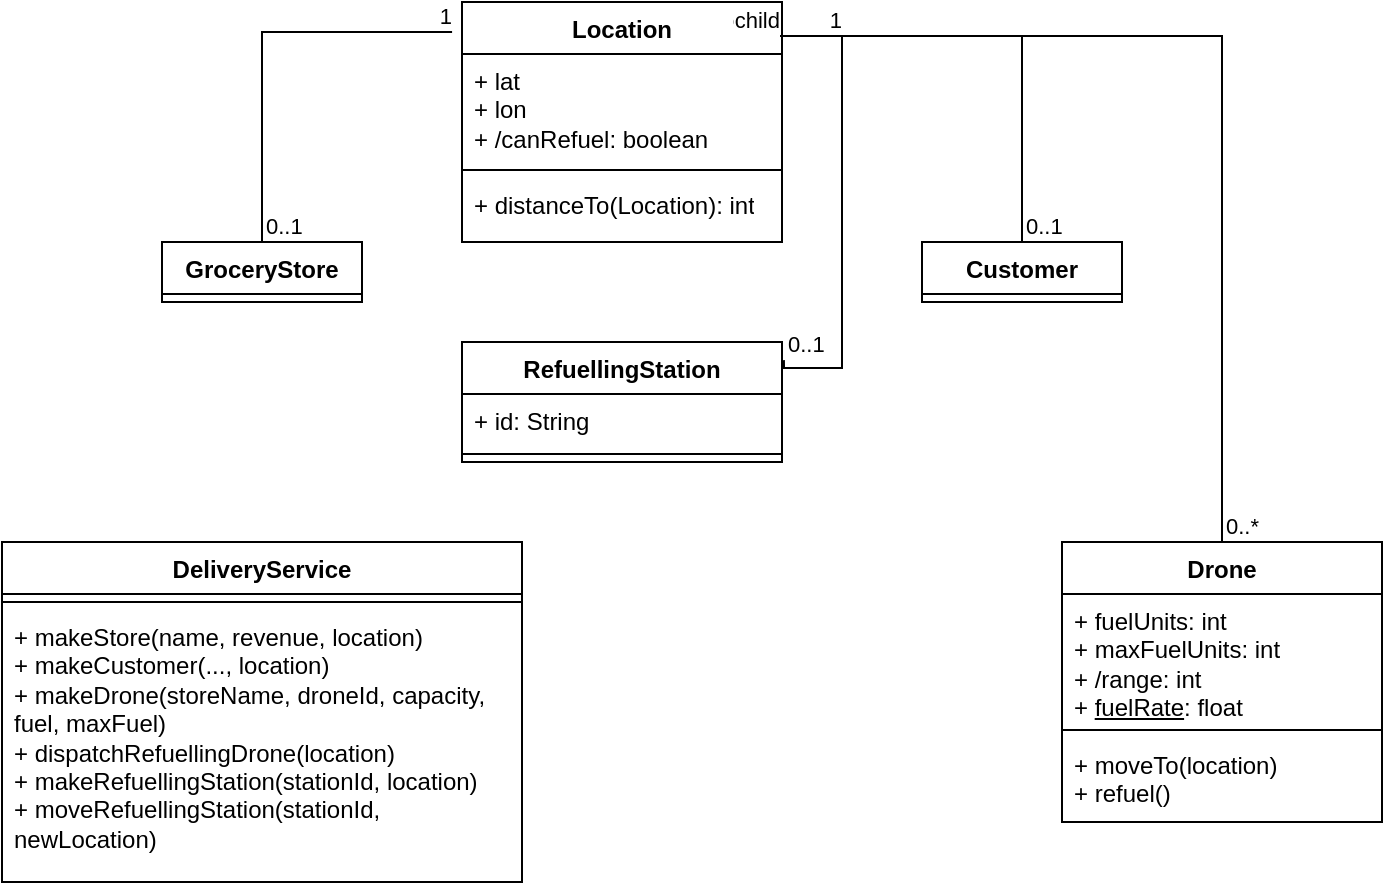 <mxfile version="21.6.2" type="onedrive">
  <diagram id="C5RBs43oDa-KdzZeNtuy" name="Page-1">
    <mxGraphModel grid="1" page="1" gridSize="10" guides="1" tooltips="1" connect="1" arrows="1" fold="1" pageScale="1" pageWidth="827" pageHeight="1169" math="0" shadow="0">
      <root>
        <mxCell id="WIyWlLk6GJQsqaUBKTNV-0" />
        <mxCell id="WIyWlLk6GJQsqaUBKTNV-1" parent="WIyWlLk6GJQsqaUBKTNV-0" />
        <mxCell id="bd57P-mn6Sx3Fxpfd16K-0" value="GroceryStore" style="swimlane;fontStyle=1;align=center;verticalAlign=top;childLayout=stackLayout;horizontal=1;startSize=26;horizontalStack=0;resizeParent=1;resizeParentMax=0;resizeLast=0;collapsible=1;marginBottom=0;whiteSpace=wrap;html=1;" collapsed="1" vertex="1" parent="WIyWlLk6GJQsqaUBKTNV-1">
          <mxGeometry x="150" y="160" width="100" height="30" as="geometry">
            <mxRectangle x="150" y="160" width="160" height="86" as="alternateBounds" />
          </mxGeometry>
        </mxCell>
        <mxCell id="bd57P-mn6Sx3Fxpfd16K-1" value="+ field: type" style="text;strokeColor=none;fillColor=none;align=left;verticalAlign=top;spacingLeft=4;spacingRight=4;overflow=hidden;rotatable=0;points=[[0,0.5],[1,0.5]];portConstraint=eastwest;whiteSpace=wrap;html=1;" vertex="1" parent="bd57P-mn6Sx3Fxpfd16K-0">
          <mxGeometry y="26" width="160" height="26" as="geometry" />
        </mxCell>
        <mxCell id="bd57P-mn6Sx3Fxpfd16K-2" value="" style="line;strokeWidth=1;fillColor=none;align=left;verticalAlign=middle;spacingTop=-1;spacingLeft=3;spacingRight=3;rotatable=0;labelPosition=right;points=[];portConstraint=eastwest;strokeColor=inherit;" vertex="1" parent="bd57P-mn6Sx3Fxpfd16K-0">
          <mxGeometry y="52" width="160" height="8" as="geometry" />
        </mxCell>
        <mxCell id="bd57P-mn6Sx3Fxpfd16K-3" value="+ method(type): type" style="text;strokeColor=none;fillColor=none;align=left;verticalAlign=top;spacingLeft=4;spacingRight=4;overflow=hidden;rotatable=0;points=[[0,0.5],[1,0.5]];portConstraint=eastwest;whiteSpace=wrap;html=1;" vertex="1" parent="bd57P-mn6Sx3Fxpfd16K-0">
          <mxGeometry y="60" width="160" height="26" as="geometry" />
        </mxCell>
        <mxCell id="bd57P-mn6Sx3Fxpfd16K-4" value="Customer" style="swimlane;fontStyle=1;align=center;verticalAlign=top;childLayout=stackLayout;horizontal=1;startSize=26;horizontalStack=0;resizeParent=1;resizeParentMax=0;resizeLast=0;collapsible=1;marginBottom=0;whiteSpace=wrap;html=1;" collapsed="1" vertex="1" parent="WIyWlLk6GJQsqaUBKTNV-1">
          <mxGeometry x="530" y="160" width="100" height="30" as="geometry">
            <mxRectangle x="520" y="120" width="160" height="60" as="alternateBounds" />
          </mxGeometry>
        </mxCell>
        <mxCell id="bd57P-mn6Sx3Fxpfd16K-6" value="" style="line;strokeWidth=1;fillColor=none;align=left;verticalAlign=middle;spacingTop=-1;spacingLeft=3;spacingRight=3;rotatable=0;labelPosition=right;points=[];portConstraint=eastwest;strokeColor=inherit;" vertex="1" parent="bd57P-mn6Sx3Fxpfd16K-4">
          <mxGeometry y="26" width="160" height="8" as="geometry" />
        </mxCell>
        <mxCell id="bd57P-mn6Sx3Fxpfd16K-7" value="+ method(type): type" style="text;strokeColor=none;fillColor=none;align=left;verticalAlign=top;spacingLeft=4;spacingRight=4;overflow=hidden;rotatable=0;points=[[0,0.5],[1,0.5]];portConstraint=eastwest;whiteSpace=wrap;html=1;" vertex="1" parent="bd57P-mn6Sx3Fxpfd16K-4">
          <mxGeometry y="34" width="160" height="26" as="geometry" />
        </mxCell>
        <mxCell id="bd57P-mn6Sx3Fxpfd16K-8" value="Location" style="swimlane;fontStyle=1;align=center;verticalAlign=top;childLayout=stackLayout;horizontal=1;startSize=26;horizontalStack=0;resizeParent=1;resizeParentMax=0;resizeLast=0;collapsible=1;marginBottom=0;whiteSpace=wrap;html=1;" vertex="1" parent="WIyWlLk6GJQsqaUBKTNV-1">
          <mxGeometry x="300" y="40" width="160" height="120" as="geometry">
            <mxRectangle x="350" y="60" width="100" height="30" as="alternateBounds" />
          </mxGeometry>
        </mxCell>
        <mxCell id="bd57P-mn6Sx3Fxpfd16K-9" value="+ lat&lt;br&gt;+ lon&lt;br&gt;+ /canRefuel: boolean" style="text;strokeColor=none;fillColor=none;align=left;verticalAlign=top;spacingLeft=4;spacingRight=4;overflow=hidden;rotatable=0;points=[[0,0.5],[1,0.5]];portConstraint=eastwest;whiteSpace=wrap;html=1;" vertex="1" parent="bd57P-mn6Sx3Fxpfd16K-8">
          <mxGeometry y="26" width="160" height="54" as="geometry" />
        </mxCell>
        <mxCell id="bd57P-mn6Sx3Fxpfd16K-10" value="" style="line;strokeWidth=1;fillColor=none;align=left;verticalAlign=middle;spacingTop=-1;spacingLeft=3;spacingRight=3;rotatable=0;labelPosition=right;points=[];portConstraint=eastwest;strokeColor=inherit;" vertex="1" parent="bd57P-mn6Sx3Fxpfd16K-8">
          <mxGeometry y="80" width="160" height="8" as="geometry" />
        </mxCell>
        <mxCell id="bd57P-mn6Sx3Fxpfd16K-11" value="+ distanceTo(Location): int" style="text;strokeColor=none;fillColor=none;align=left;verticalAlign=top;spacingLeft=4;spacingRight=4;overflow=hidden;rotatable=0;points=[[0,0.5],[1,0.5]];portConstraint=eastwest;whiteSpace=wrap;html=1;" vertex="1" parent="bd57P-mn6Sx3Fxpfd16K-8">
          <mxGeometry y="88" width="160" height="32" as="geometry" />
        </mxCell>
        <mxCell id="bd57P-mn6Sx3Fxpfd16K-12" value="" style="endArrow=none;html=1;edgeStyle=orthogonalEdgeStyle;rounded=0;entryX=-0.031;entryY=0.125;entryDx=0;entryDy=0;entryPerimeter=0;exitX=0.5;exitY=0;exitDx=0;exitDy=0;" edge="1" parent="WIyWlLk6GJQsqaUBKTNV-1" source="bd57P-mn6Sx3Fxpfd16K-0" target="bd57P-mn6Sx3Fxpfd16K-8">
          <mxGeometry relative="1" as="geometry">
            <mxPoint x="110" y="100" as="sourcePoint" />
            <mxPoint x="270" y="100" as="targetPoint" />
          </mxGeometry>
        </mxCell>
        <mxCell id="bd57P-mn6Sx3Fxpfd16K-13" value="0..1" style="edgeLabel;resizable=0;html=1;align=left;verticalAlign=bottom;" connectable="0" vertex="1" parent="bd57P-mn6Sx3Fxpfd16K-12">
          <mxGeometry x="-1" relative="1" as="geometry" />
        </mxCell>
        <mxCell id="bd57P-mn6Sx3Fxpfd16K-14" value="1" style="edgeLabel;resizable=0;html=1;align=right;verticalAlign=bottom;" connectable="0" vertex="1" parent="bd57P-mn6Sx3Fxpfd16K-12">
          <mxGeometry x="1" relative="1" as="geometry" />
        </mxCell>
        <mxCell id="bd57P-mn6Sx3Fxpfd16K-15" value="" style="endArrow=none;html=1;edgeStyle=orthogonalEdgeStyle;rounded=0;exitX=0.5;exitY=0;exitDx=0;exitDy=0;entryX=1.013;entryY=0.142;entryDx=0;entryDy=0;entryPerimeter=0;" edge="1" parent="WIyWlLk6GJQsqaUBKTNV-1" source="bd57P-mn6Sx3Fxpfd16K-4" target="bd57P-mn6Sx3Fxpfd16K-8">
          <mxGeometry relative="1" as="geometry">
            <mxPoint x="610" y="110" as="sourcePoint" />
            <mxPoint x="770" y="110" as="targetPoint" />
          </mxGeometry>
        </mxCell>
        <mxCell id="bd57P-mn6Sx3Fxpfd16K-16" value="0..1" style="edgeLabel;resizable=0;html=1;align=left;verticalAlign=bottom;" connectable="0" vertex="1" parent="bd57P-mn6Sx3Fxpfd16K-15">
          <mxGeometry x="-1" relative="1" as="geometry" />
        </mxCell>
        <mxCell id="bd57P-mn6Sx3Fxpfd16K-17" value="1" style="edgeLabel;resizable=0;html=1;align=right;verticalAlign=bottom;" connectable="0" vertex="1" parent="bd57P-mn6Sx3Fxpfd16K-15">
          <mxGeometry x="1" relative="1" as="geometry">
            <mxPoint x="28" as="offset" />
          </mxGeometry>
        </mxCell>
        <mxCell id="bd57P-mn6Sx3Fxpfd16K-18" value="DeliveryService" style="swimlane;fontStyle=1;align=center;verticalAlign=top;childLayout=stackLayout;horizontal=1;startSize=26;horizontalStack=0;resizeParent=1;resizeParentMax=0;resizeLast=0;collapsible=1;marginBottom=0;whiteSpace=wrap;html=1;" vertex="1" parent="WIyWlLk6GJQsqaUBKTNV-1">
          <mxGeometry x="70" y="310" width="260" height="170" as="geometry" />
        </mxCell>
        <mxCell id="bd57P-mn6Sx3Fxpfd16K-20" value="" style="line;strokeWidth=1;fillColor=none;align=left;verticalAlign=middle;spacingTop=-1;spacingLeft=3;spacingRight=3;rotatable=0;labelPosition=right;points=[];portConstraint=eastwest;strokeColor=inherit;" vertex="1" parent="bd57P-mn6Sx3Fxpfd16K-18">
          <mxGeometry y="26" width="260" height="8" as="geometry" />
        </mxCell>
        <mxCell id="bd57P-mn6Sx3Fxpfd16K-21" value="+ makeStore(name, revenue, location)&lt;br&gt;+&amp;nbsp;makeCustomer(..., location)&lt;br&gt;+&amp;nbsp;makeDrone(storeName, droneId, capacity, fuel, maxFuel)&lt;br&gt;+ dispatchRefuellingDrone(location)&lt;br&gt;+ makeRefuellingStation(stationId, location)&lt;br&gt;+ moveRefuellingStation(stationId, newLocation)" style="text;strokeColor=none;fillColor=none;align=left;verticalAlign=top;spacingLeft=4;spacingRight=4;overflow=hidden;rotatable=0;points=[[0,0.5],[1,0.5]];portConstraint=eastwest;whiteSpace=wrap;html=1;" vertex="1" parent="bd57P-mn6Sx3Fxpfd16K-18">
          <mxGeometry y="34" width="260" height="136" as="geometry" />
        </mxCell>
        <mxCell id="bd57P-mn6Sx3Fxpfd16K-22" value="Drone" style="swimlane;fontStyle=1;align=center;verticalAlign=top;childLayout=stackLayout;horizontal=1;startSize=26;horizontalStack=0;resizeParent=1;resizeParentMax=0;resizeLast=0;collapsible=1;marginBottom=0;whiteSpace=wrap;html=1;" vertex="1" parent="WIyWlLk6GJQsqaUBKTNV-1">
          <mxGeometry x="600" y="310" width="160" height="140" as="geometry" />
        </mxCell>
        <mxCell id="bd57P-mn6Sx3Fxpfd16K-23" value="+ fuelUnits: int&lt;br&gt;+ maxFuelUnits: int&lt;br&gt;+ /range: int&lt;br&gt;+ &lt;u&gt;fuelRate&lt;/u&gt;: float" style="text;strokeColor=none;fillColor=none;align=left;verticalAlign=top;spacingLeft=4;spacingRight=4;overflow=hidden;rotatable=0;points=[[0,0.5],[1,0.5]];portConstraint=eastwest;whiteSpace=wrap;html=1;" vertex="1" parent="bd57P-mn6Sx3Fxpfd16K-22">
          <mxGeometry y="26" width="160" height="64" as="geometry" />
        </mxCell>
        <mxCell id="bd57P-mn6Sx3Fxpfd16K-24" value="" style="line;strokeWidth=1;fillColor=none;align=left;verticalAlign=middle;spacingTop=-1;spacingLeft=3;spacingRight=3;rotatable=0;labelPosition=right;points=[];portConstraint=eastwest;strokeColor=inherit;" vertex="1" parent="bd57P-mn6Sx3Fxpfd16K-22">
          <mxGeometry y="90" width="160" height="8" as="geometry" />
        </mxCell>
        <mxCell id="bd57P-mn6Sx3Fxpfd16K-25" value="+ moveTo(location)&lt;br&gt;+ refuel()" style="text;strokeColor=none;fillColor=none;align=left;verticalAlign=top;spacingLeft=4;spacingRight=4;overflow=hidden;rotatable=0;points=[[0,0.5],[1,0.5]];portConstraint=eastwest;whiteSpace=wrap;html=1;" vertex="1" parent="bd57P-mn6Sx3Fxpfd16K-22">
          <mxGeometry y="98" width="160" height="42" as="geometry" />
        </mxCell>
        <mxCell id="bd57P-mn6Sx3Fxpfd16K-26" value="RefuellingStation" style="swimlane;fontStyle=1;align=center;verticalAlign=top;childLayout=stackLayout;horizontal=1;startSize=26;horizontalStack=0;resizeParent=1;resizeParentMax=0;resizeLast=0;collapsible=1;marginBottom=0;whiteSpace=wrap;html=1;" vertex="1" parent="WIyWlLk6GJQsqaUBKTNV-1">
          <mxGeometry x="300" y="210" width="160" height="60" as="geometry" />
        </mxCell>
        <mxCell id="bd57P-mn6Sx3Fxpfd16K-27" value="+ id: String" style="text;strokeColor=none;fillColor=none;align=left;verticalAlign=top;spacingLeft=4;spacingRight=4;overflow=hidden;rotatable=0;points=[[0,0.5],[1,0.5]];portConstraint=eastwest;whiteSpace=wrap;html=1;" vertex="1" parent="bd57P-mn6Sx3Fxpfd16K-26">
          <mxGeometry y="26" width="160" height="26" as="geometry" />
        </mxCell>
        <mxCell id="bd57P-mn6Sx3Fxpfd16K-28" value="" style="line;strokeWidth=1;fillColor=none;align=left;verticalAlign=middle;spacingTop=-1;spacingLeft=3;spacingRight=3;rotatable=0;labelPosition=right;points=[];portConstraint=eastwest;strokeColor=inherit;" vertex="1" parent="bd57P-mn6Sx3Fxpfd16K-26">
          <mxGeometry y="52" width="160" height="8" as="geometry" />
        </mxCell>
        <mxCell id="bd57P-mn6Sx3Fxpfd16K-30" value="" style="endArrow=none;html=1;edgeStyle=orthogonalEdgeStyle;rounded=0;exitX=1.006;exitY=0.151;exitDx=0;exitDy=0;exitPerimeter=0;entryX=0.994;entryY=0.142;entryDx=0;entryDy=0;entryPerimeter=0;" edge="1" parent="WIyWlLk6GJQsqaUBKTNV-1" source="bd57P-mn6Sx3Fxpfd16K-26" target="bd57P-mn6Sx3Fxpfd16K-8">
          <mxGeometry relative="1" as="geometry">
            <mxPoint x="330" y="300" as="sourcePoint" />
            <mxPoint x="490" y="300" as="targetPoint" />
            <Array as="points">
              <mxPoint x="490" y="223" />
              <mxPoint x="490" y="57" />
            </Array>
          </mxGeometry>
        </mxCell>
        <mxCell id="bd57P-mn6Sx3Fxpfd16K-31" value="0..1" style="edgeLabel;resizable=0;html=1;align=left;verticalAlign=bottom;" connectable="0" vertex="1" parent="bd57P-mn6Sx3Fxpfd16K-30">
          <mxGeometry x="-1" relative="1" as="geometry" />
        </mxCell>
        <mxCell id="bd57P-mn6Sx3Fxpfd16K-32" value="child" style="edgeLabel;resizable=0;html=1;align=right;verticalAlign=bottom;" connectable="0" vertex="1" parent="bd57P-mn6Sx3Fxpfd16K-30">
          <mxGeometry x="1" relative="1" as="geometry" />
        </mxCell>
        <mxCell id="EopfLjzxGW5zrcbr534e-0" value="" style="endArrow=none;html=1;edgeStyle=orthogonalEdgeStyle;rounded=0;exitX=0.5;exitY=0;exitDx=0;exitDy=0;entryX=0.994;entryY=0.142;entryDx=0;entryDy=0;entryPerimeter=0;" edge="1" parent="WIyWlLk6GJQsqaUBKTNV-1" source="bd57P-mn6Sx3Fxpfd16K-22" target="bd57P-mn6Sx3Fxpfd16K-8">
          <mxGeometry relative="1" as="geometry">
            <mxPoint x="680" y="290" as="sourcePoint" />
            <mxPoint x="840" y="290" as="targetPoint" />
          </mxGeometry>
        </mxCell>
        <mxCell id="EopfLjzxGW5zrcbr534e-1" value="0..*" style="edgeLabel;resizable=0;html=1;align=left;verticalAlign=bottom;" connectable="0" vertex="1" parent="EopfLjzxGW5zrcbr534e-0">
          <mxGeometry x="-1" relative="1" as="geometry" />
        </mxCell>
        <mxCell id="EopfLjzxGW5zrcbr534e-2" value="child" style="edgeLabel;resizable=0;html=1;align=right;verticalAlign=bottom;" connectable="0" vertex="1" parent="EopfLjzxGW5zrcbr534e-0">
          <mxGeometry x="1" relative="1" as="geometry" />
        </mxCell>
      </root>
    </mxGraphModel>
  </diagram>
</mxfile>

